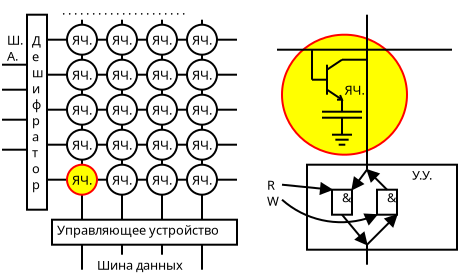 <?xml version="1.0" encoding="UTF-8"?>
<dia:diagram xmlns:dia="http://www.lysator.liu.se/~alla/dia/">
  <dia:layer name="Фон" visible="true" active="true">
    <dia:object type="Standard - Box" version="0" id="O0">
      <dia:attribute name="obj_pos">
        <dia:point val="16.25,9"/>
      </dia:attribute>
      <dia:attribute name="obj_bb">
        <dia:rectangle val="16.2,8.95;23.8,13.3"/>
      </dia:attribute>
      <dia:attribute name="elem_corner">
        <dia:point val="16.25,9"/>
      </dia:attribute>
      <dia:attribute name="elem_width">
        <dia:real val="7.5"/>
      </dia:attribute>
      <dia:attribute name="elem_height">
        <dia:real val="4.25"/>
      </dia:attribute>
      <dia:attribute name="show_background">
        <dia:boolean val="true"/>
      </dia:attribute>
    </dia:object>
    <dia:object type="Standard - Ellipse" version="0" id="O1">
      <dia:attribute name="obj_pos">
        <dia:point val="15,2.5"/>
      </dia:attribute>
      <dia:attribute name="obj_bb">
        <dia:rectangle val="14.95,2.45;21.3,8.55"/>
      </dia:attribute>
      <dia:attribute name="elem_corner">
        <dia:point val="15,2.5"/>
      </dia:attribute>
      <dia:attribute name="elem_width">
        <dia:real val="6.25"/>
      </dia:attribute>
      <dia:attribute name="elem_height">
        <dia:real val="6"/>
      </dia:attribute>
      <dia:attribute name="border_width">
        <dia:real val="0.1"/>
      </dia:attribute>
      <dia:attribute name="border_color">
        <dia:color val="#ff0000"/>
      </dia:attribute>
      <dia:attribute name="inner_color">
        <dia:color val="#ffff00"/>
      </dia:attribute>
    </dia:object>
    <dia:object type="Standard - Line" version="0" id="O2">
      <dia:attribute name="obj_pos">
        <dia:point val="5,14.25"/>
      </dia:attribute>
      <dia:attribute name="obj_bb">
        <dia:rectangle val="4.95,1.7;5.05,14.3"/>
      </dia:attribute>
      <dia:attribute name="conn_endpoints">
        <dia:point val="5,14.25"/>
        <dia:point val="5,1.75"/>
      </dia:attribute>
      <dia:attribute name="numcp">
        <dia:int val="1"/>
      </dia:attribute>
    </dia:object>
    <dia:object type="Standard - Line" version="0" id="O3">
      <dia:attribute name="obj_pos">
        <dia:point val="7,13.5"/>
      </dia:attribute>
      <dia:attribute name="obj_bb">
        <dia:rectangle val="6.95,1.7;7.05,13.55"/>
      </dia:attribute>
      <dia:attribute name="conn_endpoints">
        <dia:point val="7,13.5"/>
        <dia:point val="7,1.75"/>
      </dia:attribute>
      <dia:attribute name="numcp">
        <dia:int val="1"/>
      </dia:attribute>
    </dia:object>
    <dia:object type="Standard - Line" version="0" id="O4">
      <dia:attribute name="obj_pos">
        <dia:point val="9,13.5"/>
      </dia:attribute>
      <dia:attribute name="obj_bb">
        <dia:rectangle val="8.95,1.7;9.05,13.55"/>
      </dia:attribute>
      <dia:attribute name="conn_endpoints">
        <dia:point val="9,13.5"/>
        <dia:point val="9,1.75"/>
      </dia:attribute>
      <dia:attribute name="numcp">
        <dia:int val="1"/>
      </dia:attribute>
    </dia:object>
    <dia:object type="Standard - Line" version="0" id="O5">
      <dia:attribute name="obj_pos">
        <dia:point val="11,14.25"/>
      </dia:attribute>
      <dia:attribute name="obj_bb">
        <dia:rectangle val="10.95,1.7;11.05,14.3"/>
      </dia:attribute>
      <dia:attribute name="conn_endpoints">
        <dia:point val="11,14.25"/>
        <dia:point val="11,1.75"/>
      </dia:attribute>
      <dia:attribute name="numcp">
        <dia:int val="1"/>
      </dia:attribute>
    </dia:object>
    <dia:object type="Standard - Box" version="0" id="O6">
      <dia:attribute name="obj_pos">
        <dia:point val="2.25,1.5"/>
      </dia:attribute>
      <dia:attribute name="obj_bb">
        <dia:rectangle val="2.2,1.45;3.3,11.3"/>
      </dia:attribute>
      <dia:attribute name="elem_corner">
        <dia:point val="2.25,1.5"/>
      </dia:attribute>
      <dia:attribute name="elem_width">
        <dia:real val="1"/>
      </dia:attribute>
      <dia:attribute name="elem_height">
        <dia:real val="9.75"/>
      </dia:attribute>
      <dia:attribute name="show_background">
        <dia:boolean val="true"/>
      </dia:attribute>
    </dia:object>
    <dia:object type="Standard - Box" version="0" id="O7">
      <dia:attribute name="obj_pos">
        <dia:point val="3.5,11.75"/>
      </dia:attribute>
      <dia:attribute name="obj_bb">
        <dia:rectangle val="3.45,11.7;12.8,13.05"/>
      </dia:attribute>
      <dia:attribute name="elem_corner">
        <dia:point val="3.5,11.75"/>
      </dia:attribute>
      <dia:attribute name="elem_width">
        <dia:real val="9.25"/>
      </dia:attribute>
      <dia:attribute name="elem_height">
        <dia:real val="1.25"/>
      </dia:attribute>
      <dia:attribute name="show_background">
        <dia:boolean val="true"/>
      </dia:attribute>
    </dia:object>
    <dia:object type="Standard - Text" version="1" id="O8">
      <dia:attribute name="obj_pos">
        <dia:point val="3.75,12.5"/>
      </dia:attribute>
      <dia:attribute name="obj_bb">
        <dia:rectangle val="3.75,11.905;12.488,12.65"/>
      </dia:attribute>
      <dia:attribute name="text">
        <dia:composite type="text">
          <dia:attribute name="string">
            <dia:string>#Управляющее устройство#</dia:string>
          </dia:attribute>
          <dia:attribute name="font">
            <dia:font family="sans" style="0" name="Helvetica"/>
          </dia:attribute>
          <dia:attribute name="height">
            <dia:real val="0.8"/>
          </dia:attribute>
          <dia:attribute name="pos">
            <dia:point val="3.75,12.5"/>
          </dia:attribute>
          <dia:attribute name="color">
            <dia:color val="#000000"/>
          </dia:attribute>
          <dia:attribute name="alignment">
            <dia:enum val="0"/>
          </dia:attribute>
        </dia:composite>
      </dia:attribute>
      <dia:attribute name="valign">
        <dia:enum val="3"/>
      </dia:attribute>
    </dia:object>
    <dia:object type="Standard - Line" version="0" id="O9">
      <dia:attribute name="obj_pos">
        <dia:point val="1,4"/>
      </dia:attribute>
      <dia:attribute name="obj_bb">
        <dia:rectangle val="0.95,3.95;2.3,4.05"/>
      </dia:attribute>
      <dia:attribute name="conn_endpoints">
        <dia:point val="1,4"/>
        <dia:point val="2.25,4"/>
      </dia:attribute>
      <dia:attribute name="numcp">
        <dia:int val="1"/>
      </dia:attribute>
    </dia:object>
    <dia:object type="Standard - Line" version="0" id="O10">
      <dia:attribute name="obj_pos">
        <dia:point val="1,8.25"/>
      </dia:attribute>
      <dia:attribute name="obj_bb">
        <dia:rectangle val="0.95,8.2;2.3,8.3"/>
      </dia:attribute>
      <dia:attribute name="conn_endpoints">
        <dia:point val="1,8.25"/>
        <dia:point val="2.25,8.25"/>
      </dia:attribute>
      <dia:attribute name="numcp">
        <dia:int val="1"/>
      </dia:attribute>
    </dia:object>
    <dia:object type="Standard - Text" version="1" id="O11">
      <dia:attribute name="obj_pos">
        <dia:point val="1.25,3"/>
      </dia:attribute>
      <dia:attribute name="obj_bb">
        <dia:rectangle val="1.25,2.405;2.135,3.95"/>
      </dia:attribute>
      <dia:attribute name="text">
        <dia:composite type="text">
          <dia:attribute name="string">
            <dia:string>#Ш.
А.#</dia:string>
          </dia:attribute>
          <dia:attribute name="font">
            <dia:font family="sans" style="0" name="Helvetica"/>
          </dia:attribute>
          <dia:attribute name="height">
            <dia:real val="0.8"/>
          </dia:attribute>
          <dia:attribute name="pos">
            <dia:point val="1.25,3"/>
          </dia:attribute>
          <dia:attribute name="color">
            <dia:color val="#000000"/>
          </dia:attribute>
          <dia:attribute name="alignment">
            <dia:enum val="0"/>
          </dia:attribute>
        </dia:composite>
      </dia:attribute>
      <dia:attribute name="valign">
        <dia:enum val="3"/>
      </dia:attribute>
    </dia:object>
    <dia:group>
      <dia:object type="Standard - Line" version="0" id="O12">
        <dia:attribute name="obj_pos">
          <dia:point val="3.25,2.75"/>
        </dia:attribute>
        <dia:attribute name="obj_bb">
          <dia:rectangle val="3.2,2.7;12.8,2.8"/>
        </dia:attribute>
        <dia:attribute name="conn_endpoints">
          <dia:point val="3.25,2.75"/>
          <dia:point val="12.75,2.75"/>
        </dia:attribute>
        <dia:attribute name="numcp">
          <dia:int val="1"/>
        </dia:attribute>
      </dia:object>
      <dia:group>
        <dia:object type="Standard - Ellipse" version="0" id="O13">
          <dia:attribute name="obj_pos">
            <dia:point val="4.25,2"/>
          </dia:attribute>
          <dia:attribute name="obj_bb">
            <dia:rectangle val="4.2,1.95;5.8,3.55"/>
          </dia:attribute>
          <dia:attribute name="elem_corner">
            <dia:point val="4.25,2"/>
          </dia:attribute>
          <dia:attribute name="elem_width">
            <dia:real val="1.5"/>
          </dia:attribute>
          <dia:attribute name="elem_height">
            <dia:real val="1.5"/>
          </dia:attribute>
        </dia:object>
        <dia:object type="Standard - Text" version="1" id="O14">
          <dia:attribute name="obj_pos">
            <dia:point val="4.5,3"/>
          </dia:attribute>
          <dia:attribute name="obj_bb">
            <dia:rectangle val="4.5,2.405;5.588,3.15"/>
          </dia:attribute>
          <dia:attribute name="text">
            <dia:composite type="text">
              <dia:attribute name="string">
                <dia:string>#ЯЧ.#</dia:string>
              </dia:attribute>
              <dia:attribute name="font">
                <dia:font family="sans" style="0" name="Helvetica"/>
              </dia:attribute>
              <dia:attribute name="height">
                <dia:real val="0.8"/>
              </dia:attribute>
              <dia:attribute name="pos">
                <dia:point val="4.5,3"/>
              </dia:attribute>
              <dia:attribute name="color">
                <dia:color val="#000000"/>
              </dia:attribute>
              <dia:attribute name="alignment">
                <dia:enum val="0"/>
              </dia:attribute>
            </dia:composite>
          </dia:attribute>
          <dia:attribute name="valign">
            <dia:enum val="3"/>
          </dia:attribute>
        </dia:object>
      </dia:group>
      <dia:group>
        <dia:object type="Standard - Ellipse" version="0" id="O15">
          <dia:attribute name="obj_pos">
            <dia:point val="6.25,2"/>
          </dia:attribute>
          <dia:attribute name="obj_bb">
            <dia:rectangle val="6.2,1.95;7.8,3.55"/>
          </dia:attribute>
          <dia:attribute name="elem_corner">
            <dia:point val="6.25,2"/>
          </dia:attribute>
          <dia:attribute name="elem_width">
            <dia:real val="1.5"/>
          </dia:attribute>
          <dia:attribute name="elem_height">
            <dia:real val="1.5"/>
          </dia:attribute>
        </dia:object>
        <dia:object type="Standard - Text" version="1" id="O16">
          <dia:attribute name="obj_pos">
            <dia:point val="6.5,3"/>
          </dia:attribute>
          <dia:attribute name="obj_bb">
            <dia:rectangle val="6.5,2.405;7.588,3.15"/>
          </dia:attribute>
          <dia:attribute name="text">
            <dia:composite type="text">
              <dia:attribute name="string">
                <dia:string>#ЯЧ.#</dia:string>
              </dia:attribute>
              <dia:attribute name="font">
                <dia:font family="sans" style="0" name="Helvetica"/>
              </dia:attribute>
              <dia:attribute name="height">
                <dia:real val="0.8"/>
              </dia:attribute>
              <dia:attribute name="pos">
                <dia:point val="6.5,3"/>
              </dia:attribute>
              <dia:attribute name="color">
                <dia:color val="#000000"/>
              </dia:attribute>
              <dia:attribute name="alignment">
                <dia:enum val="0"/>
              </dia:attribute>
            </dia:composite>
          </dia:attribute>
          <dia:attribute name="valign">
            <dia:enum val="3"/>
          </dia:attribute>
        </dia:object>
      </dia:group>
      <dia:group>
        <dia:object type="Standard - Ellipse" version="0" id="O17">
          <dia:attribute name="obj_pos">
            <dia:point val="8.25,2"/>
          </dia:attribute>
          <dia:attribute name="obj_bb">
            <dia:rectangle val="8.2,1.95;9.8,3.55"/>
          </dia:attribute>
          <dia:attribute name="elem_corner">
            <dia:point val="8.25,2"/>
          </dia:attribute>
          <dia:attribute name="elem_width">
            <dia:real val="1.5"/>
          </dia:attribute>
          <dia:attribute name="elem_height">
            <dia:real val="1.5"/>
          </dia:attribute>
        </dia:object>
        <dia:object type="Standard - Text" version="1" id="O18">
          <dia:attribute name="obj_pos">
            <dia:point val="8.5,3"/>
          </dia:attribute>
          <dia:attribute name="obj_bb">
            <dia:rectangle val="8.5,2.405;9.588,3.15"/>
          </dia:attribute>
          <dia:attribute name="text">
            <dia:composite type="text">
              <dia:attribute name="string">
                <dia:string>#ЯЧ.#</dia:string>
              </dia:attribute>
              <dia:attribute name="font">
                <dia:font family="sans" style="0" name="Helvetica"/>
              </dia:attribute>
              <dia:attribute name="height">
                <dia:real val="0.8"/>
              </dia:attribute>
              <dia:attribute name="pos">
                <dia:point val="8.5,3"/>
              </dia:attribute>
              <dia:attribute name="color">
                <dia:color val="#000000"/>
              </dia:attribute>
              <dia:attribute name="alignment">
                <dia:enum val="0"/>
              </dia:attribute>
            </dia:composite>
          </dia:attribute>
          <dia:attribute name="valign">
            <dia:enum val="3"/>
          </dia:attribute>
        </dia:object>
      </dia:group>
      <dia:group>
        <dia:object type="Standard - Ellipse" version="0" id="O19">
          <dia:attribute name="obj_pos">
            <dia:point val="10.25,2"/>
          </dia:attribute>
          <dia:attribute name="obj_bb">
            <dia:rectangle val="10.2,1.95;11.8,3.55"/>
          </dia:attribute>
          <dia:attribute name="elem_corner">
            <dia:point val="10.25,2"/>
          </dia:attribute>
          <dia:attribute name="elem_width">
            <dia:real val="1.5"/>
          </dia:attribute>
          <dia:attribute name="elem_height">
            <dia:real val="1.5"/>
          </dia:attribute>
        </dia:object>
        <dia:object type="Standard - Text" version="1" id="O20">
          <dia:attribute name="obj_pos">
            <dia:point val="10.5,3"/>
          </dia:attribute>
          <dia:attribute name="obj_bb">
            <dia:rectangle val="10.5,2.405;11.588,3.15"/>
          </dia:attribute>
          <dia:attribute name="text">
            <dia:composite type="text">
              <dia:attribute name="string">
                <dia:string>#ЯЧ.#</dia:string>
              </dia:attribute>
              <dia:attribute name="font">
                <dia:font family="sans" style="0" name="Helvetica"/>
              </dia:attribute>
              <dia:attribute name="height">
                <dia:real val="0.8"/>
              </dia:attribute>
              <dia:attribute name="pos">
                <dia:point val="10.5,3"/>
              </dia:attribute>
              <dia:attribute name="color">
                <dia:color val="#000000"/>
              </dia:attribute>
              <dia:attribute name="alignment">
                <dia:enum val="0"/>
              </dia:attribute>
            </dia:composite>
          </dia:attribute>
          <dia:attribute name="valign">
            <dia:enum val="3"/>
          </dia:attribute>
        </dia:object>
      </dia:group>
    </dia:group>
    <dia:group>
      <dia:object type="Standard - Line" version="0" id="O21">
        <dia:attribute name="obj_pos">
          <dia:point val="3.25,4.5"/>
        </dia:attribute>
        <dia:attribute name="obj_bb">
          <dia:rectangle val="3.2,4.45;12.8,4.55"/>
        </dia:attribute>
        <dia:attribute name="conn_endpoints">
          <dia:point val="3.25,4.5"/>
          <dia:point val="12.75,4.5"/>
        </dia:attribute>
        <dia:attribute name="numcp">
          <dia:int val="1"/>
        </dia:attribute>
      </dia:object>
      <dia:group>
        <dia:object type="Standard - Ellipse" version="0" id="O22">
          <dia:attribute name="obj_pos">
            <dia:point val="4.25,3.75"/>
          </dia:attribute>
          <dia:attribute name="obj_bb">
            <dia:rectangle val="4.2,3.7;5.8,5.3"/>
          </dia:attribute>
          <dia:attribute name="elem_corner">
            <dia:point val="4.25,3.75"/>
          </dia:attribute>
          <dia:attribute name="elem_width">
            <dia:real val="1.5"/>
          </dia:attribute>
          <dia:attribute name="elem_height">
            <dia:real val="1.5"/>
          </dia:attribute>
        </dia:object>
        <dia:object type="Standard - Text" version="1" id="O23">
          <dia:attribute name="obj_pos">
            <dia:point val="4.5,4.75"/>
          </dia:attribute>
          <dia:attribute name="obj_bb">
            <dia:rectangle val="4.5,4.155;5.588,4.9"/>
          </dia:attribute>
          <dia:attribute name="text">
            <dia:composite type="text">
              <dia:attribute name="string">
                <dia:string>#ЯЧ.#</dia:string>
              </dia:attribute>
              <dia:attribute name="font">
                <dia:font family="sans" style="0" name="Helvetica"/>
              </dia:attribute>
              <dia:attribute name="height">
                <dia:real val="0.8"/>
              </dia:attribute>
              <dia:attribute name="pos">
                <dia:point val="4.5,4.75"/>
              </dia:attribute>
              <dia:attribute name="color">
                <dia:color val="#000000"/>
              </dia:attribute>
              <dia:attribute name="alignment">
                <dia:enum val="0"/>
              </dia:attribute>
            </dia:composite>
          </dia:attribute>
          <dia:attribute name="valign">
            <dia:enum val="3"/>
          </dia:attribute>
        </dia:object>
      </dia:group>
      <dia:group>
        <dia:object type="Standard - Ellipse" version="0" id="O24">
          <dia:attribute name="obj_pos">
            <dia:point val="6.25,3.75"/>
          </dia:attribute>
          <dia:attribute name="obj_bb">
            <dia:rectangle val="6.2,3.7;7.8,5.3"/>
          </dia:attribute>
          <dia:attribute name="elem_corner">
            <dia:point val="6.25,3.75"/>
          </dia:attribute>
          <dia:attribute name="elem_width">
            <dia:real val="1.5"/>
          </dia:attribute>
          <dia:attribute name="elem_height">
            <dia:real val="1.5"/>
          </dia:attribute>
        </dia:object>
        <dia:object type="Standard - Text" version="1" id="O25">
          <dia:attribute name="obj_pos">
            <dia:point val="6.5,4.75"/>
          </dia:attribute>
          <dia:attribute name="obj_bb">
            <dia:rectangle val="6.5,4.155;7.588,4.9"/>
          </dia:attribute>
          <dia:attribute name="text">
            <dia:composite type="text">
              <dia:attribute name="string">
                <dia:string>#ЯЧ.#</dia:string>
              </dia:attribute>
              <dia:attribute name="font">
                <dia:font family="sans" style="0" name="Helvetica"/>
              </dia:attribute>
              <dia:attribute name="height">
                <dia:real val="0.8"/>
              </dia:attribute>
              <dia:attribute name="pos">
                <dia:point val="6.5,4.75"/>
              </dia:attribute>
              <dia:attribute name="color">
                <dia:color val="#000000"/>
              </dia:attribute>
              <dia:attribute name="alignment">
                <dia:enum val="0"/>
              </dia:attribute>
            </dia:composite>
          </dia:attribute>
          <dia:attribute name="valign">
            <dia:enum val="3"/>
          </dia:attribute>
        </dia:object>
      </dia:group>
      <dia:group>
        <dia:object type="Standard - Ellipse" version="0" id="O26">
          <dia:attribute name="obj_pos">
            <dia:point val="8.25,3.75"/>
          </dia:attribute>
          <dia:attribute name="obj_bb">
            <dia:rectangle val="8.2,3.7;9.8,5.3"/>
          </dia:attribute>
          <dia:attribute name="elem_corner">
            <dia:point val="8.25,3.75"/>
          </dia:attribute>
          <dia:attribute name="elem_width">
            <dia:real val="1.5"/>
          </dia:attribute>
          <dia:attribute name="elem_height">
            <dia:real val="1.5"/>
          </dia:attribute>
        </dia:object>
        <dia:object type="Standard - Text" version="1" id="O27">
          <dia:attribute name="obj_pos">
            <dia:point val="8.5,4.75"/>
          </dia:attribute>
          <dia:attribute name="obj_bb">
            <dia:rectangle val="8.5,4.155;9.588,4.9"/>
          </dia:attribute>
          <dia:attribute name="text">
            <dia:composite type="text">
              <dia:attribute name="string">
                <dia:string>#ЯЧ.#</dia:string>
              </dia:attribute>
              <dia:attribute name="font">
                <dia:font family="sans" style="0" name="Helvetica"/>
              </dia:attribute>
              <dia:attribute name="height">
                <dia:real val="0.8"/>
              </dia:attribute>
              <dia:attribute name="pos">
                <dia:point val="8.5,4.75"/>
              </dia:attribute>
              <dia:attribute name="color">
                <dia:color val="#000000"/>
              </dia:attribute>
              <dia:attribute name="alignment">
                <dia:enum val="0"/>
              </dia:attribute>
            </dia:composite>
          </dia:attribute>
          <dia:attribute name="valign">
            <dia:enum val="3"/>
          </dia:attribute>
        </dia:object>
      </dia:group>
      <dia:group>
        <dia:object type="Standard - Ellipse" version="0" id="O28">
          <dia:attribute name="obj_pos">
            <dia:point val="10.25,3.75"/>
          </dia:attribute>
          <dia:attribute name="obj_bb">
            <dia:rectangle val="10.2,3.7;11.8,5.3"/>
          </dia:attribute>
          <dia:attribute name="elem_corner">
            <dia:point val="10.25,3.75"/>
          </dia:attribute>
          <dia:attribute name="elem_width">
            <dia:real val="1.5"/>
          </dia:attribute>
          <dia:attribute name="elem_height">
            <dia:real val="1.5"/>
          </dia:attribute>
        </dia:object>
        <dia:object type="Standard - Text" version="1" id="O29">
          <dia:attribute name="obj_pos">
            <dia:point val="10.5,4.75"/>
          </dia:attribute>
          <dia:attribute name="obj_bb">
            <dia:rectangle val="10.5,4.155;11.588,4.9"/>
          </dia:attribute>
          <dia:attribute name="text">
            <dia:composite type="text">
              <dia:attribute name="string">
                <dia:string>#ЯЧ.#</dia:string>
              </dia:attribute>
              <dia:attribute name="font">
                <dia:font family="sans" style="0" name="Helvetica"/>
              </dia:attribute>
              <dia:attribute name="height">
                <dia:real val="0.8"/>
              </dia:attribute>
              <dia:attribute name="pos">
                <dia:point val="10.5,4.75"/>
              </dia:attribute>
              <dia:attribute name="color">
                <dia:color val="#000000"/>
              </dia:attribute>
              <dia:attribute name="alignment">
                <dia:enum val="0"/>
              </dia:attribute>
            </dia:composite>
          </dia:attribute>
          <dia:attribute name="valign">
            <dia:enum val="3"/>
          </dia:attribute>
        </dia:object>
      </dia:group>
    </dia:group>
    <dia:group>
      <dia:object type="Standard - Line" version="0" id="O30">
        <dia:attribute name="obj_pos">
          <dia:point val="3.25,6.25"/>
        </dia:attribute>
        <dia:attribute name="obj_bb">
          <dia:rectangle val="3.2,6.2;12.8,6.3"/>
        </dia:attribute>
        <dia:attribute name="conn_endpoints">
          <dia:point val="3.25,6.25"/>
          <dia:point val="12.75,6.25"/>
        </dia:attribute>
        <dia:attribute name="numcp">
          <dia:int val="1"/>
        </dia:attribute>
      </dia:object>
      <dia:group>
        <dia:object type="Standard - Ellipse" version="0" id="O31">
          <dia:attribute name="obj_pos">
            <dia:point val="4.25,5.5"/>
          </dia:attribute>
          <dia:attribute name="obj_bb">
            <dia:rectangle val="4.2,5.45;5.8,7.05"/>
          </dia:attribute>
          <dia:attribute name="elem_corner">
            <dia:point val="4.25,5.5"/>
          </dia:attribute>
          <dia:attribute name="elem_width">
            <dia:real val="1.5"/>
          </dia:attribute>
          <dia:attribute name="elem_height">
            <dia:real val="1.5"/>
          </dia:attribute>
        </dia:object>
        <dia:object type="Standard - Text" version="1" id="O32">
          <dia:attribute name="obj_pos">
            <dia:point val="4.5,6.5"/>
          </dia:attribute>
          <dia:attribute name="obj_bb">
            <dia:rectangle val="4.5,5.905;5.588,6.65"/>
          </dia:attribute>
          <dia:attribute name="text">
            <dia:composite type="text">
              <dia:attribute name="string">
                <dia:string>#ЯЧ.#</dia:string>
              </dia:attribute>
              <dia:attribute name="font">
                <dia:font family="sans" style="0" name="Helvetica"/>
              </dia:attribute>
              <dia:attribute name="height">
                <dia:real val="0.8"/>
              </dia:attribute>
              <dia:attribute name="pos">
                <dia:point val="4.5,6.5"/>
              </dia:attribute>
              <dia:attribute name="color">
                <dia:color val="#000000"/>
              </dia:attribute>
              <dia:attribute name="alignment">
                <dia:enum val="0"/>
              </dia:attribute>
            </dia:composite>
          </dia:attribute>
          <dia:attribute name="valign">
            <dia:enum val="3"/>
          </dia:attribute>
        </dia:object>
      </dia:group>
      <dia:group>
        <dia:object type="Standard - Ellipse" version="0" id="O33">
          <dia:attribute name="obj_pos">
            <dia:point val="6.25,5.5"/>
          </dia:attribute>
          <dia:attribute name="obj_bb">
            <dia:rectangle val="6.2,5.45;7.8,7.05"/>
          </dia:attribute>
          <dia:attribute name="elem_corner">
            <dia:point val="6.25,5.5"/>
          </dia:attribute>
          <dia:attribute name="elem_width">
            <dia:real val="1.5"/>
          </dia:attribute>
          <dia:attribute name="elem_height">
            <dia:real val="1.5"/>
          </dia:attribute>
        </dia:object>
        <dia:object type="Standard - Text" version="1" id="O34">
          <dia:attribute name="obj_pos">
            <dia:point val="6.5,6.5"/>
          </dia:attribute>
          <dia:attribute name="obj_bb">
            <dia:rectangle val="6.5,5.905;7.588,6.65"/>
          </dia:attribute>
          <dia:attribute name="text">
            <dia:composite type="text">
              <dia:attribute name="string">
                <dia:string>#ЯЧ.#</dia:string>
              </dia:attribute>
              <dia:attribute name="font">
                <dia:font family="sans" style="0" name="Helvetica"/>
              </dia:attribute>
              <dia:attribute name="height">
                <dia:real val="0.8"/>
              </dia:attribute>
              <dia:attribute name="pos">
                <dia:point val="6.5,6.5"/>
              </dia:attribute>
              <dia:attribute name="color">
                <dia:color val="#000000"/>
              </dia:attribute>
              <dia:attribute name="alignment">
                <dia:enum val="0"/>
              </dia:attribute>
            </dia:composite>
          </dia:attribute>
          <dia:attribute name="valign">
            <dia:enum val="3"/>
          </dia:attribute>
        </dia:object>
      </dia:group>
      <dia:group>
        <dia:object type="Standard - Ellipse" version="0" id="O35">
          <dia:attribute name="obj_pos">
            <dia:point val="8.25,5.5"/>
          </dia:attribute>
          <dia:attribute name="obj_bb">
            <dia:rectangle val="8.2,5.45;9.8,7.05"/>
          </dia:attribute>
          <dia:attribute name="elem_corner">
            <dia:point val="8.25,5.5"/>
          </dia:attribute>
          <dia:attribute name="elem_width">
            <dia:real val="1.5"/>
          </dia:attribute>
          <dia:attribute name="elem_height">
            <dia:real val="1.5"/>
          </dia:attribute>
        </dia:object>
        <dia:object type="Standard - Text" version="1" id="O36">
          <dia:attribute name="obj_pos">
            <dia:point val="8.5,6.5"/>
          </dia:attribute>
          <dia:attribute name="obj_bb">
            <dia:rectangle val="8.5,5.905;9.588,6.65"/>
          </dia:attribute>
          <dia:attribute name="text">
            <dia:composite type="text">
              <dia:attribute name="string">
                <dia:string>#ЯЧ.#</dia:string>
              </dia:attribute>
              <dia:attribute name="font">
                <dia:font family="sans" style="0" name="Helvetica"/>
              </dia:attribute>
              <dia:attribute name="height">
                <dia:real val="0.8"/>
              </dia:attribute>
              <dia:attribute name="pos">
                <dia:point val="8.5,6.5"/>
              </dia:attribute>
              <dia:attribute name="color">
                <dia:color val="#000000"/>
              </dia:attribute>
              <dia:attribute name="alignment">
                <dia:enum val="0"/>
              </dia:attribute>
            </dia:composite>
          </dia:attribute>
          <dia:attribute name="valign">
            <dia:enum val="3"/>
          </dia:attribute>
        </dia:object>
      </dia:group>
      <dia:group>
        <dia:object type="Standard - Ellipse" version="0" id="O37">
          <dia:attribute name="obj_pos">
            <dia:point val="10.25,5.5"/>
          </dia:attribute>
          <dia:attribute name="obj_bb">
            <dia:rectangle val="10.2,5.45;11.8,7.05"/>
          </dia:attribute>
          <dia:attribute name="elem_corner">
            <dia:point val="10.25,5.5"/>
          </dia:attribute>
          <dia:attribute name="elem_width">
            <dia:real val="1.5"/>
          </dia:attribute>
          <dia:attribute name="elem_height">
            <dia:real val="1.5"/>
          </dia:attribute>
        </dia:object>
        <dia:object type="Standard - Text" version="1" id="O38">
          <dia:attribute name="obj_pos">
            <dia:point val="10.5,6.5"/>
          </dia:attribute>
          <dia:attribute name="obj_bb">
            <dia:rectangle val="10.5,5.905;11.588,6.65"/>
          </dia:attribute>
          <dia:attribute name="text">
            <dia:composite type="text">
              <dia:attribute name="string">
                <dia:string>#ЯЧ.#</dia:string>
              </dia:attribute>
              <dia:attribute name="font">
                <dia:font family="sans" style="0" name="Helvetica"/>
              </dia:attribute>
              <dia:attribute name="height">
                <dia:real val="0.8"/>
              </dia:attribute>
              <dia:attribute name="pos">
                <dia:point val="10.5,6.5"/>
              </dia:attribute>
              <dia:attribute name="color">
                <dia:color val="#000000"/>
              </dia:attribute>
              <dia:attribute name="alignment">
                <dia:enum val="0"/>
              </dia:attribute>
            </dia:composite>
          </dia:attribute>
          <dia:attribute name="valign">
            <dia:enum val="3"/>
          </dia:attribute>
        </dia:object>
      </dia:group>
    </dia:group>
    <dia:group>
      <dia:object type="Standard - Line" version="0" id="O39">
        <dia:attribute name="obj_pos">
          <dia:point val="3.25,8"/>
        </dia:attribute>
        <dia:attribute name="obj_bb">
          <dia:rectangle val="3.2,7.95;12.8,8.05"/>
        </dia:attribute>
        <dia:attribute name="conn_endpoints">
          <dia:point val="3.25,8"/>
          <dia:point val="12.75,8"/>
        </dia:attribute>
        <dia:attribute name="numcp">
          <dia:int val="1"/>
        </dia:attribute>
      </dia:object>
      <dia:group>
        <dia:object type="Standard - Ellipse" version="0" id="O40">
          <dia:attribute name="obj_pos">
            <dia:point val="4.25,7.25"/>
          </dia:attribute>
          <dia:attribute name="obj_bb">
            <dia:rectangle val="4.2,7.2;5.8,8.8"/>
          </dia:attribute>
          <dia:attribute name="elem_corner">
            <dia:point val="4.25,7.25"/>
          </dia:attribute>
          <dia:attribute name="elem_width">
            <dia:real val="1.5"/>
          </dia:attribute>
          <dia:attribute name="elem_height">
            <dia:real val="1.5"/>
          </dia:attribute>
        </dia:object>
        <dia:object type="Standard - Text" version="1" id="O41">
          <dia:attribute name="obj_pos">
            <dia:point val="4.5,8.25"/>
          </dia:attribute>
          <dia:attribute name="obj_bb">
            <dia:rectangle val="4.5,7.655;5.588,8.4"/>
          </dia:attribute>
          <dia:attribute name="text">
            <dia:composite type="text">
              <dia:attribute name="string">
                <dia:string>#ЯЧ.#</dia:string>
              </dia:attribute>
              <dia:attribute name="font">
                <dia:font family="sans" style="0" name="Helvetica"/>
              </dia:attribute>
              <dia:attribute name="height">
                <dia:real val="0.8"/>
              </dia:attribute>
              <dia:attribute name="pos">
                <dia:point val="4.5,8.25"/>
              </dia:attribute>
              <dia:attribute name="color">
                <dia:color val="#000000"/>
              </dia:attribute>
              <dia:attribute name="alignment">
                <dia:enum val="0"/>
              </dia:attribute>
            </dia:composite>
          </dia:attribute>
          <dia:attribute name="valign">
            <dia:enum val="3"/>
          </dia:attribute>
        </dia:object>
      </dia:group>
      <dia:group>
        <dia:object type="Standard - Ellipse" version="0" id="O42">
          <dia:attribute name="obj_pos">
            <dia:point val="6.25,7.25"/>
          </dia:attribute>
          <dia:attribute name="obj_bb">
            <dia:rectangle val="6.2,7.2;7.8,8.8"/>
          </dia:attribute>
          <dia:attribute name="elem_corner">
            <dia:point val="6.25,7.25"/>
          </dia:attribute>
          <dia:attribute name="elem_width">
            <dia:real val="1.5"/>
          </dia:attribute>
          <dia:attribute name="elem_height">
            <dia:real val="1.5"/>
          </dia:attribute>
        </dia:object>
        <dia:object type="Standard - Text" version="1" id="O43">
          <dia:attribute name="obj_pos">
            <dia:point val="6.5,8.25"/>
          </dia:attribute>
          <dia:attribute name="obj_bb">
            <dia:rectangle val="6.5,7.655;7.588,8.4"/>
          </dia:attribute>
          <dia:attribute name="text">
            <dia:composite type="text">
              <dia:attribute name="string">
                <dia:string>#ЯЧ.#</dia:string>
              </dia:attribute>
              <dia:attribute name="font">
                <dia:font family="sans" style="0" name="Helvetica"/>
              </dia:attribute>
              <dia:attribute name="height">
                <dia:real val="0.8"/>
              </dia:attribute>
              <dia:attribute name="pos">
                <dia:point val="6.5,8.25"/>
              </dia:attribute>
              <dia:attribute name="color">
                <dia:color val="#000000"/>
              </dia:attribute>
              <dia:attribute name="alignment">
                <dia:enum val="0"/>
              </dia:attribute>
            </dia:composite>
          </dia:attribute>
          <dia:attribute name="valign">
            <dia:enum val="3"/>
          </dia:attribute>
        </dia:object>
      </dia:group>
      <dia:group>
        <dia:object type="Standard - Ellipse" version="0" id="O44">
          <dia:attribute name="obj_pos">
            <dia:point val="8.25,7.25"/>
          </dia:attribute>
          <dia:attribute name="obj_bb">
            <dia:rectangle val="8.2,7.2;9.8,8.8"/>
          </dia:attribute>
          <dia:attribute name="elem_corner">
            <dia:point val="8.25,7.25"/>
          </dia:attribute>
          <dia:attribute name="elem_width">
            <dia:real val="1.5"/>
          </dia:attribute>
          <dia:attribute name="elem_height">
            <dia:real val="1.5"/>
          </dia:attribute>
        </dia:object>
        <dia:object type="Standard - Text" version="1" id="O45">
          <dia:attribute name="obj_pos">
            <dia:point val="8.5,8.25"/>
          </dia:attribute>
          <dia:attribute name="obj_bb">
            <dia:rectangle val="8.5,7.655;9.588,8.4"/>
          </dia:attribute>
          <dia:attribute name="text">
            <dia:composite type="text">
              <dia:attribute name="string">
                <dia:string>#ЯЧ.#</dia:string>
              </dia:attribute>
              <dia:attribute name="font">
                <dia:font family="sans" style="0" name="Helvetica"/>
              </dia:attribute>
              <dia:attribute name="height">
                <dia:real val="0.8"/>
              </dia:attribute>
              <dia:attribute name="pos">
                <dia:point val="8.5,8.25"/>
              </dia:attribute>
              <dia:attribute name="color">
                <dia:color val="#000000"/>
              </dia:attribute>
              <dia:attribute name="alignment">
                <dia:enum val="0"/>
              </dia:attribute>
            </dia:composite>
          </dia:attribute>
          <dia:attribute name="valign">
            <dia:enum val="3"/>
          </dia:attribute>
        </dia:object>
      </dia:group>
      <dia:group>
        <dia:object type="Standard - Ellipse" version="0" id="O46">
          <dia:attribute name="obj_pos">
            <dia:point val="10.25,7.25"/>
          </dia:attribute>
          <dia:attribute name="obj_bb">
            <dia:rectangle val="10.2,7.2;11.8,8.8"/>
          </dia:attribute>
          <dia:attribute name="elem_corner">
            <dia:point val="10.25,7.25"/>
          </dia:attribute>
          <dia:attribute name="elem_width">
            <dia:real val="1.5"/>
          </dia:attribute>
          <dia:attribute name="elem_height">
            <dia:real val="1.5"/>
          </dia:attribute>
        </dia:object>
        <dia:object type="Standard - Text" version="1" id="O47">
          <dia:attribute name="obj_pos">
            <dia:point val="10.5,8.25"/>
          </dia:attribute>
          <dia:attribute name="obj_bb">
            <dia:rectangle val="10.5,7.655;11.588,8.4"/>
          </dia:attribute>
          <dia:attribute name="text">
            <dia:composite type="text">
              <dia:attribute name="string">
                <dia:string>#ЯЧ.#</dia:string>
              </dia:attribute>
              <dia:attribute name="font">
                <dia:font family="sans" style="0" name="Helvetica"/>
              </dia:attribute>
              <dia:attribute name="height">
                <dia:real val="0.8"/>
              </dia:attribute>
              <dia:attribute name="pos">
                <dia:point val="10.5,8.25"/>
              </dia:attribute>
              <dia:attribute name="color">
                <dia:color val="#000000"/>
              </dia:attribute>
              <dia:attribute name="alignment">
                <dia:enum val="0"/>
              </dia:attribute>
            </dia:composite>
          </dia:attribute>
          <dia:attribute name="valign">
            <dia:enum val="3"/>
          </dia:attribute>
        </dia:object>
      </dia:group>
    </dia:group>
    <dia:object type="Standard - Line" version="0" id="O48">
      <dia:attribute name="obj_pos">
        <dia:point val="3.25,9.75"/>
      </dia:attribute>
      <dia:attribute name="obj_bb">
        <dia:rectangle val="3.2,9.7;12.8,9.8"/>
      </dia:attribute>
      <dia:attribute name="conn_endpoints">
        <dia:point val="3.25,9.75"/>
        <dia:point val="12.75,9.75"/>
      </dia:attribute>
      <dia:attribute name="numcp">
        <dia:int val="1"/>
      </dia:attribute>
    </dia:object>
    <dia:group>
      <dia:object type="Standard - Ellipse" version="0" id="O49">
        <dia:attribute name="obj_pos">
          <dia:point val="4.25,9"/>
        </dia:attribute>
        <dia:attribute name="obj_bb">
          <dia:rectangle val="4.2,8.95;5.8,10.55"/>
        </dia:attribute>
        <dia:attribute name="elem_corner">
          <dia:point val="4.25,9"/>
        </dia:attribute>
        <dia:attribute name="elem_width">
          <dia:real val="1.5"/>
        </dia:attribute>
        <dia:attribute name="elem_height">
          <dia:real val="1.5"/>
        </dia:attribute>
        <dia:attribute name="border_width">
          <dia:real val="0.1"/>
        </dia:attribute>
        <dia:attribute name="border_color">
          <dia:color val="#ff0000"/>
        </dia:attribute>
        <dia:attribute name="inner_color">
          <dia:color val="#ffff00"/>
        </dia:attribute>
      </dia:object>
      <dia:object type="Standard - Text" version="1" id="O50">
        <dia:attribute name="obj_pos">
          <dia:point val="4.5,10"/>
        </dia:attribute>
        <dia:attribute name="obj_bb">
          <dia:rectangle val="4.5,9.405;5.588,10.15"/>
        </dia:attribute>
        <dia:attribute name="text">
          <dia:composite type="text">
            <dia:attribute name="string">
              <dia:string>#ЯЧ.#</dia:string>
            </dia:attribute>
            <dia:attribute name="font">
              <dia:font family="sans" style="0" name="Helvetica"/>
            </dia:attribute>
            <dia:attribute name="height">
              <dia:real val="0.8"/>
            </dia:attribute>
            <dia:attribute name="pos">
              <dia:point val="4.5,10"/>
            </dia:attribute>
            <dia:attribute name="color">
              <dia:color val="#000000"/>
            </dia:attribute>
            <dia:attribute name="alignment">
              <dia:enum val="0"/>
            </dia:attribute>
          </dia:composite>
        </dia:attribute>
        <dia:attribute name="valign">
          <dia:enum val="3"/>
        </dia:attribute>
      </dia:object>
    </dia:group>
    <dia:group>
      <dia:object type="Standard - Ellipse" version="0" id="O51">
        <dia:attribute name="obj_pos">
          <dia:point val="6.25,9"/>
        </dia:attribute>
        <dia:attribute name="obj_bb">
          <dia:rectangle val="6.2,8.95;7.8,10.55"/>
        </dia:attribute>
        <dia:attribute name="elem_corner">
          <dia:point val="6.25,9"/>
        </dia:attribute>
        <dia:attribute name="elem_width">
          <dia:real val="1.5"/>
        </dia:attribute>
        <dia:attribute name="elem_height">
          <dia:real val="1.5"/>
        </dia:attribute>
      </dia:object>
      <dia:object type="Standard - Text" version="1" id="O52">
        <dia:attribute name="obj_pos">
          <dia:point val="6.5,10"/>
        </dia:attribute>
        <dia:attribute name="obj_bb">
          <dia:rectangle val="6.5,9.405;7.588,10.15"/>
        </dia:attribute>
        <dia:attribute name="text">
          <dia:composite type="text">
            <dia:attribute name="string">
              <dia:string>#ЯЧ.#</dia:string>
            </dia:attribute>
            <dia:attribute name="font">
              <dia:font family="sans" style="0" name="Helvetica"/>
            </dia:attribute>
            <dia:attribute name="height">
              <dia:real val="0.8"/>
            </dia:attribute>
            <dia:attribute name="pos">
              <dia:point val="6.5,10"/>
            </dia:attribute>
            <dia:attribute name="color">
              <dia:color val="#000000"/>
            </dia:attribute>
            <dia:attribute name="alignment">
              <dia:enum val="0"/>
            </dia:attribute>
          </dia:composite>
        </dia:attribute>
        <dia:attribute name="valign">
          <dia:enum val="3"/>
        </dia:attribute>
      </dia:object>
    </dia:group>
    <dia:group>
      <dia:object type="Standard - Ellipse" version="0" id="O53">
        <dia:attribute name="obj_pos">
          <dia:point val="8.25,9"/>
        </dia:attribute>
        <dia:attribute name="obj_bb">
          <dia:rectangle val="8.2,8.95;9.8,10.55"/>
        </dia:attribute>
        <dia:attribute name="elem_corner">
          <dia:point val="8.25,9"/>
        </dia:attribute>
        <dia:attribute name="elem_width">
          <dia:real val="1.5"/>
        </dia:attribute>
        <dia:attribute name="elem_height">
          <dia:real val="1.5"/>
        </dia:attribute>
      </dia:object>
      <dia:object type="Standard - Text" version="1" id="O54">
        <dia:attribute name="obj_pos">
          <dia:point val="8.5,10"/>
        </dia:attribute>
        <dia:attribute name="obj_bb">
          <dia:rectangle val="8.5,9.405;9.588,10.15"/>
        </dia:attribute>
        <dia:attribute name="text">
          <dia:composite type="text">
            <dia:attribute name="string">
              <dia:string>#ЯЧ.#</dia:string>
            </dia:attribute>
            <dia:attribute name="font">
              <dia:font family="sans" style="0" name="Helvetica"/>
            </dia:attribute>
            <dia:attribute name="height">
              <dia:real val="0.8"/>
            </dia:attribute>
            <dia:attribute name="pos">
              <dia:point val="8.5,10"/>
            </dia:attribute>
            <dia:attribute name="color">
              <dia:color val="#000000"/>
            </dia:attribute>
            <dia:attribute name="alignment">
              <dia:enum val="0"/>
            </dia:attribute>
          </dia:composite>
        </dia:attribute>
        <dia:attribute name="valign">
          <dia:enum val="3"/>
        </dia:attribute>
      </dia:object>
    </dia:group>
    <dia:group>
      <dia:object type="Standard - Ellipse" version="0" id="O55">
        <dia:attribute name="obj_pos">
          <dia:point val="10.25,9"/>
        </dia:attribute>
        <dia:attribute name="obj_bb">
          <dia:rectangle val="10.2,8.95;11.8,10.55"/>
        </dia:attribute>
        <dia:attribute name="elem_corner">
          <dia:point val="10.25,9"/>
        </dia:attribute>
        <dia:attribute name="elem_width">
          <dia:real val="1.5"/>
        </dia:attribute>
        <dia:attribute name="elem_height">
          <dia:real val="1.5"/>
        </dia:attribute>
      </dia:object>
      <dia:object type="Standard - Text" version="1" id="O56">
        <dia:attribute name="obj_pos">
          <dia:point val="10.5,10"/>
        </dia:attribute>
        <dia:attribute name="obj_bb">
          <dia:rectangle val="10.5,9.405;11.588,10.15"/>
        </dia:attribute>
        <dia:attribute name="text">
          <dia:composite type="text">
            <dia:attribute name="string">
              <dia:string>#ЯЧ.#</dia:string>
            </dia:attribute>
            <dia:attribute name="font">
              <dia:font family="sans" style="0" name="Helvetica"/>
            </dia:attribute>
            <dia:attribute name="height">
              <dia:real val="0.8"/>
            </dia:attribute>
            <dia:attribute name="pos">
              <dia:point val="10.5,10"/>
            </dia:attribute>
            <dia:attribute name="color">
              <dia:color val="#000000"/>
            </dia:attribute>
            <dia:attribute name="alignment">
              <dia:enum val="0"/>
            </dia:attribute>
          </dia:composite>
        </dia:attribute>
        <dia:attribute name="valign">
          <dia:enum val="3"/>
        </dia:attribute>
      </dia:object>
    </dia:group>
    <dia:object type="Standard - Line" version="0" id="O57">
      <dia:attribute name="obj_pos">
        <dia:point val="1,5.25"/>
      </dia:attribute>
      <dia:attribute name="obj_bb">
        <dia:rectangle val="0.95,5.2;2.3,5.3"/>
      </dia:attribute>
      <dia:attribute name="conn_endpoints">
        <dia:point val="1,5.25"/>
        <dia:point val="2.25,5.25"/>
      </dia:attribute>
      <dia:attribute name="numcp">
        <dia:int val="1"/>
      </dia:attribute>
    </dia:object>
    <dia:object type="Standard - Line" version="0" id="O58">
      <dia:attribute name="obj_pos">
        <dia:point val="1,6.75"/>
      </dia:attribute>
      <dia:attribute name="obj_bb">
        <dia:rectangle val="0.95,6.7;2.3,6.8"/>
      </dia:attribute>
      <dia:attribute name="conn_endpoints">
        <dia:point val="1,6.75"/>
        <dia:point val="2.25,6.75"/>
      </dia:attribute>
      <dia:attribute name="numcp">
        <dia:int val="1"/>
      </dia:attribute>
    </dia:object>
    <dia:object type="Standard - Text" version="1" id="O59">
      <dia:attribute name="obj_pos">
        <dia:point val="4,1.5"/>
      </dia:attribute>
      <dia:attribute name="obj_bb">
        <dia:rectangle val="4,0.905;12.303,1.65"/>
      </dia:attribute>
      <dia:attribute name="text">
        <dia:composite type="text">
          <dia:attribute name="string">
            <dia:string>#. . . . . . . . . . . . . . . . . . . . .#</dia:string>
          </dia:attribute>
          <dia:attribute name="font">
            <dia:font family="sans" style="0" name="Helvetica"/>
          </dia:attribute>
          <dia:attribute name="height">
            <dia:real val="0.8"/>
          </dia:attribute>
          <dia:attribute name="pos">
            <dia:point val="4,1.5"/>
          </dia:attribute>
          <dia:attribute name="color">
            <dia:color val="#000000"/>
          </dia:attribute>
          <dia:attribute name="alignment">
            <dia:enum val="0"/>
          </dia:attribute>
        </dia:composite>
      </dia:attribute>
      <dia:attribute name="valign">
        <dia:enum val="3"/>
      </dia:attribute>
    </dia:object>
    <dia:object type="Standard - Text" version="1" id="O60">
      <dia:attribute name="obj_pos">
        <dia:point val="5.75,14.25"/>
      </dia:attribute>
      <dia:attribute name="obj_bb">
        <dia:rectangle val="5.75,13.655;10.412,14.4"/>
      </dia:attribute>
      <dia:attribute name="text">
        <dia:composite type="text">
          <dia:attribute name="string">
            <dia:string>#Шина данных#</dia:string>
          </dia:attribute>
          <dia:attribute name="font">
            <dia:font family="sans" style="0" name="Helvetica"/>
          </dia:attribute>
          <dia:attribute name="height">
            <dia:real val="0.8"/>
          </dia:attribute>
          <dia:attribute name="pos">
            <dia:point val="5.75,14.25"/>
          </dia:attribute>
          <dia:attribute name="color">
            <dia:color val="#000000"/>
          </dia:attribute>
          <dia:attribute name="alignment">
            <dia:enum val="0"/>
          </dia:attribute>
        </dia:composite>
      </dia:attribute>
      <dia:attribute name="valign">
        <dia:enum val="3"/>
      </dia:attribute>
    </dia:object>
    <dia:object type="Standard - Line" version="0" id="O61">
      <dia:attribute name="obj_pos">
        <dia:point val="19.25,1.5"/>
      </dia:attribute>
      <dia:attribute name="obj_bb">
        <dia:rectangle val="19.2,1.45;19.3,9.3"/>
      </dia:attribute>
      <dia:attribute name="conn_endpoints">
        <dia:point val="19.25,1.5"/>
        <dia:point val="19.25,9.25"/>
      </dia:attribute>
      <dia:attribute name="numcp">
        <dia:int val="1"/>
      </dia:attribute>
    </dia:object>
    <dia:object type="Standard - Line" version="0" id="O62">
      <dia:attribute name="obj_pos">
        <dia:point val="23.5,3.25"/>
      </dia:attribute>
      <dia:attribute name="obj_bb">
        <dia:rectangle val="14.7,3.2;23.55,3.3"/>
      </dia:attribute>
      <dia:attribute name="conn_endpoints">
        <dia:point val="23.5,3.25"/>
        <dia:point val="14.75,3.25"/>
      </dia:attribute>
      <dia:attribute name="numcp">
        <dia:int val="1"/>
      </dia:attribute>
    </dia:object>
    <dia:object type="Circuit - NPN Transistor" version="1" id="O63">
      <dia:attribute name="obj_pos">
        <dia:point val="16.5,3.75"/>
      </dia:attribute>
      <dia:attribute name="obj_bb">
        <dia:rectangle val="16.5,3.708;18.046,5.8"/>
      </dia:attribute>
      <dia:attribute name="meta">
        <dia:composite type="dict"/>
      </dia:attribute>
      <dia:attribute name="elem_corner">
        <dia:point val="16.5,3.75"/>
      </dia:attribute>
      <dia:attribute name="elem_width">
        <dia:real val="1.5"/>
      </dia:attribute>
      <dia:attribute name="elem_height">
        <dia:real val="2"/>
      </dia:attribute>
      <dia:attribute name="line_width">
        <dia:real val="0.1"/>
      </dia:attribute>
      <dia:attribute name="line_colour">
        <dia:color val="#000000"/>
      </dia:attribute>
      <dia:attribute name="fill_colour">
        <dia:color val="#ffffff"/>
      </dia:attribute>
      <dia:attribute name="show_background">
        <dia:boolean val="true"/>
      </dia:attribute>
      <dia:attribute name="line_style">
        <dia:enum val="0"/>
        <dia:real val="1"/>
      </dia:attribute>
      <dia:attribute name="flip_horizontal">
        <dia:boolean val="false"/>
      </dia:attribute>
      <dia:attribute name="flip_vertical">
        <dia:boolean val="false"/>
      </dia:attribute>
      <dia:attribute name="subscale">
        <dia:real val="1"/>
      </dia:attribute>
    </dia:object>
    <dia:object type="Standard - Line" version="0" id="O64">
      <dia:attribute name="obj_pos">
        <dia:point val="16.5,4.75"/>
      </dia:attribute>
      <dia:attribute name="obj_bb">
        <dia:rectangle val="16.45,3.2;16.55,4.8"/>
      </dia:attribute>
      <dia:attribute name="conn_endpoints">
        <dia:point val="16.5,4.75"/>
        <dia:point val="16.5,3.25"/>
      </dia:attribute>
      <dia:attribute name="numcp">
        <dia:int val="1"/>
      </dia:attribute>
    </dia:object>
    <dia:object type="Standard - Line" version="0" id="O65">
      <dia:attribute name="obj_pos">
        <dia:point val="18,3.75"/>
      </dia:attribute>
      <dia:attribute name="obj_bb">
        <dia:rectangle val="17.95,3.7;19.3,3.8"/>
      </dia:attribute>
      <dia:attribute name="conn_endpoints">
        <dia:point val="18,3.75"/>
        <dia:point val="19.25,3.75"/>
      </dia:attribute>
      <dia:attribute name="numcp">
        <dia:int val="1"/>
      </dia:attribute>
      <dia:connections>
        <dia:connection handle="0" to="O63" connection="1"/>
      </dia:connections>
    </dia:object>
    <dia:object type="Circuit - Vertical Capacitor" version="1" id="O66">
      <dia:attribute name="obj_pos">
        <dia:point val="17,5.75"/>
      </dia:attribute>
      <dia:attribute name="obj_bb">
        <dia:rectangle val="17,5.75;19,7.25"/>
      </dia:attribute>
      <dia:attribute name="meta">
        <dia:composite type="dict"/>
      </dia:attribute>
      <dia:attribute name="elem_corner">
        <dia:point val="17,5.75"/>
      </dia:attribute>
      <dia:attribute name="elem_width">
        <dia:real val="2"/>
      </dia:attribute>
      <dia:attribute name="elem_height">
        <dia:real val="1.5"/>
      </dia:attribute>
      <dia:attribute name="line_width">
        <dia:real val="0.1"/>
      </dia:attribute>
      <dia:attribute name="line_colour">
        <dia:color val="#000000"/>
      </dia:attribute>
      <dia:attribute name="fill_colour">
        <dia:color val="#ffffff"/>
      </dia:attribute>
      <dia:attribute name="show_background">
        <dia:boolean val="true"/>
      </dia:attribute>
      <dia:attribute name="line_style">
        <dia:enum val="0"/>
        <dia:real val="1"/>
      </dia:attribute>
      <dia:attribute name="flip_horizontal">
        <dia:boolean val="false"/>
      </dia:attribute>
      <dia:attribute name="flip_vertical">
        <dia:boolean val="false"/>
      </dia:attribute>
      <dia:attribute name="subscale">
        <dia:real val="1"/>
      </dia:attribute>
    </dia:object>
    <dia:object type="Circuit - Ground" version="1" id="O67">
      <dia:attribute name="obj_pos">
        <dia:point val="17.5,7"/>
      </dia:attribute>
      <dia:attribute name="obj_bb">
        <dia:rectangle val="17.5,7;18.5,8.05"/>
      </dia:attribute>
      <dia:attribute name="meta">
        <dia:composite type="dict"/>
      </dia:attribute>
      <dia:attribute name="elem_corner">
        <dia:point val="17.5,7"/>
      </dia:attribute>
      <dia:attribute name="elem_width">
        <dia:real val="1"/>
      </dia:attribute>
      <dia:attribute name="elem_height">
        <dia:real val="1"/>
      </dia:attribute>
      <dia:attribute name="line_width">
        <dia:real val="0.1"/>
      </dia:attribute>
      <dia:attribute name="line_colour">
        <dia:color val="#000000"/>
      </dia:attribute>
      <dia:attribute name="fill_colour">
        <dia:color val="#ffffff"/>
      </dia:attribute>
      <dia:attribute name="show_background">
        <dia:boolean val="true"/>
      </dia:attribute>
      <dia:attribute name="line_style">
        <dia:enum val="0"/>
        <dia:real val="1"/>
      </dia:attribute>
      <dia:attribute name="flip_horizontal">
        <dia:boolean val="false"/>
      </dia:attribute>
      <dia:attribute name="flip_vertical">
        <dia:boolean val="false"/>
      </dia:attribute>
      <dia:attribute name="subscale">
        <dia:real val="1"/>
      </dia:attribute>
    </dia:object>
    <dia:group>
      <dia:object type="Standard - Box" version="0" id="O68">
        <dia:attribute name="obj_pos">
          <dia:point val="17.5,10.25"/>
        </dia:attribute>
        <dia:attribute name="obj_bb">
          <dia:rectangle val="17.45,10.2;18.55,11.55"/>
        </dia:attribute>
        <dia:attribute name="elem_corner">
          <dia:point val="17.5,10.25"/>
        </dia:attribute>
        <dia:attribute name="elem_width">
          <dia:real val="1"/>
        </dia:attribute>
        <dia:attribute name="elem_height">
          <dia:real val="1.25"/>
        </dia:attribute>
        <dia:attribute name="show_background">
          <dia:boolean val="true"/>
        </dia:attribute>
      </dia:object>
      <dia:object type="Standard - Text" version="1" id="O69">
        <dia:attribute name="obj_pos">
          <dia:point val="18,10.875"/>
        </dia:attribute>
        <dia:attribute name="obj_bb">
          <dia:rectangle val="18,10.28;18.5,11.025"/>
        </dia:attribute>
        <dia:attribute name="text">
          <dia:composite type="text">
            <dia:attribute name="string">
              <dia:string>#&amp;#</dia:string>
            </dia:attribute>
            <dia:attribute name="font">
              <dia:font family="sans" style="0" name="Helvetica"/>
            </dia:attribute>
            <dia:attribute name="height">
              <dia:real val="0.8"/>
            </dia:attribute>
            <dia:attribute name="pos">
              <dia:point val="18,10.875"/>
            </dia:attribute>
            <dia:attribute name="color">
              <dia:color val="#000000"/>
            </dia:attribute>
            <dia:attribute name="alignment">
              <dia:enum val="0"/>
            </dia:attribute>
          </dia:composite>
        </dia:attribute>
        <dia:attribute name="valign">
          <dia:enum val="3"/>
        </dia:attribute>
        <dia:connections>
          <dia:connection handle="0" to="O68" connection="8"/>
        </dia:connections>
      </dia:object>
    </dia:group>
    <dia:object type="Standard - Line" version="0" id="O70">
      <dia:attribute name="obj_pos">
        <dia:point val="19.25,9.25"/>
      </dia:attribute>
      <dia:attribute name="obj_bb">
        <dia:rectangle val="18.43,9.18;19.32,10.339"/>
      </dia:attribute>
      <dia:attribute name="conn_endpoints">
        <dia:point val="19.25,9.25"/>
        <dia:point val="18.5,10.25"/>
      </dia:attribute>
      <dia:attribute name="numcp">
        <dia:int val="1"/>
      </dia:attribute>
      <dia:attribute name="end_arrow">
        <dia:enum val="3"/>
      </dia:attribute>
      <dia:attribute name="end_arrow_length">
        <dia:real val="0.5"/>
      </dia:attribute>
      <dia:attribute name="end_arrow_width">
        <dia:real val="0.5"/>
      </dia:attribute>
      <dia:connections>
        <dia:connection handle="1" to="O68" connection="2"/>
      </dia:connections>
    </dia:object>
    <dia:object type="Standard - Line" version="0" id="O71">
      <dia:attribute name="obj_pos">
        <dia:point val="15,10"/>
      </dia:attribute>
      <dia:attribute name="obj_bb">
        <dia:rectangle val="14.945,9.866;17.611,10.524"/>
      </dia:attribute>
      <dia:attribute name="conn_endpoints">
        <dia:point val="15,10"/>
        <dia:point val="17.5,10.25"/>
      </dia:attribute>
      <dia:attribute name="numcp">
        <dia:int val="1"/>
      </dia:attribute>
      <dia:attribute name="end_arrow">
        <dia:enum val="3"/>
      </dia:attribute>
      <dia:attribute name="end_arrow_length">
        <dia:real val="0.5"/>
      </dia:attribute>
      <dia:attribute name="end_arrow_width">
        <dia:real val="0.5"/>
      </dia:attribute>
      <dia:connections>
        <dia:connection handle="1" to="O68" connection="0"/>
      </dia:connections>
    </dia:object>
    <dia:object type="Standard - Line" version="0" id="O72">
      <dia:attribute name="obj_pos">
        <dia:point val="18,11.5"/>
      </dia:attribute>
      <dia:attribute name="obj_bb">
        <dia:rectangle val="17.93,11.43;19.322,13.086"/>
      </dia:attribute>
      <dia:attribute name="conn_endpoints">
        <dia:point val="18,11.5"/>
        <dia:point val="19.25,13"/>
      </dia:attribute>
      <dia:attribute name="numcp">
        <dia:int val="1"/>
      </dia:attribute>
      <dia:attribute name="end_arrow">
        <dia:enum val="3"/>
      </dia:attribute>
      <dia:attribute name="end_arrow_length">
        <dia:real val="0.5"/>
      </dia:attribute>
      <dia:attribute name="end_arrow_width">
        <dia:real val="0.5"/>
      </dia:attribute>
      <dia:connections>
        <dia:connection handle="0" to="O68" connection="6"/>
      </dia:connections>
    </dia:object>
    <dia:group>
      <dia:object type="Standard - Box" version="0" id="O73">
        <dia:attribute name="obj_pos">
          <dia:point val="19.75,10.25"/>
        </dia:attribute>
        <dia:attribute name="obj_bb">
          <dia:rectangle val="19.7,10.2;20.8,11.55"/>
        </dia:attribute>
        <dia:attribute name="elem_corner">
          <dia:point val="19.75,10.25"/>
        </dia:attribute>
        <dia:attribute name="elem_width">
          <dia:real val="1"/>
        </dia:attribute>
        <dia:attribute name="elem_height">
          <dia:real val="1.25"/>
        </dia:attribute>
        <dia:attribute name="show_background">
          <dia:boolean val="true"/>
        </dia:attribute>
      </dia:object>
      <dia:object type="Standard - Text" version="1" id="O74">
        <dia:attribute name="obj_pos">
          <dia:point val="20.25,10.875"/>
        </dia:attribute>
        <dia:attribute name="obj_bb">
          <dia:rectangle val="20.25,10.28;20.75,11.025"/>
        </dia:attribute>
        <dia:attribute name="text">
          <dia:composite type="text">
            <dia:attribute name="string">
              <dia:string>#&amp;#</dia:string>
            </dia:attribute>
            <dia:attribute name="font">
              <dia:font family="sans" style="0" name="Helvetica"/>
            </dia:attribute>
            <dia:attribute name="height">
              <dia:real val="0.8"/>
            </dia:attribute>
            <dia:attribute name="pos">
              <dia:point val="20.25,10.875"/>
            </dia:attribute>
            <dia:attribute name="color">
              <dia:color val="#000000"/>
            </dia:attribute>
            <dia:attribute name="alignment">
              <dia:enum val="0"/>
            </dia:attribute>
          </dia:composite>
        </dia:attribute>
        <dia:attribute name="valign">
          <dia:enum val="3"/>
        </dia:attribute>
        <dia:connections>
          <dia:connection handle="0" to="O73" connection="8"/>
        </dia:connections>
      </dia:object>
    </dia:group>
    <dia:object type="Standard - Line" version="0" id="O75">
      <dia:attribute name="obj_pos">
        <dia:point val="20.25,10.25"/>
      </dia:attribute>
      <dia:attribute name="obj_bb">
        <dia:rectangle val="19.171,9.171;20.321,10.321"/>
      </dia:attribute>
      <dia:attribute name="conn_endpoints">
        <dia:point val="20.25,10.25"/>
        <dia:point val="19.25,9.25"/>
      </dia:attribute>
      <dia:attribute name="numcp">
        <dia:int val="1"/>
      </dia:attribute>
      <dia:attribute name="end_arrow">
        <dia:enum val="3"/>
      </dia:attribute>
      <dia:attribute name="end_arrow_length">
        <dia:real val="0.5"/>
      </dia:attribute>
      <dia:attribute name="end_arrow_width">
        <dia:real val="0.5"/>
      </dia:attribute>
      <dia:connections>
        <dia:connection handle="0" to="O73" connection="1"/>
      </dia:connections>
    </dia:object>
    <dia:object type="Standard - Line" version="0" id="O76">
      <dia:attribute name="obj_pos">
        <dia:point val="19.25,13"/>
      </dia:attribute>
      <dia:attribute name="obj_bb">
        <dia:rectangle val="19.179,11.421;20.829,13.071"/>
      </dia:attribute>
      <dia:attribute name="conn_endpoints">
        <dia:point val="19.25,13"/>
        <dia:point val="20.75,11.5"/>
      </dia:attribute>
      <dia:attribute name="numcp">
        <dia:int val="1"/>
      </dia:attribute>
      <dia:attribute name="end_arrow">
        <dia:enum val="3"/>
      </dia:attribute>
      <dia:attribute name="end_arrow_length">
        <dia:real val="0.5"/>
      </dia:attribute>
      <dia:attribute name="end_arrow_width">
        <dia:real val="0.5"/>
      </dia:attribute>
      <dia:connections>
        <dia:connection handle="1" to="O73" connection="7"/>
      </dia:connections>
    </dia:object>
    <dia:object type="Standard - Arc" version="0" id="O77">
      <dia:attribute name="obj_pos">
        <dia:point val="15,10.75"/>
      </dia:attribute>
      <dia:attribute name="obj_bb">
        <dia:rectangle val="14.943,10.693;19.807,12.045"/>
      </dia:attribute>
      <dia:attribute name="conn_endpoints">
        <dia:point val="15,10.75"/>
        <dia:point val="19.75,11.5"/>
      </dia:attribute>
      <dia:attribute name="curve_distance">
        <dia:real val="0.706"/>
      </dia:attribute>
      <dia:attribute name="end_arrow">
        <dia:enum val="3"/>
      </dia:attribute>
      <dia:attribute name="end_arrow_length">
        <dia:real val="0.5"/>
      </dia:attribute>
      <dia:attribute name="end_arrow_width">
        <dia:real val="0.5"/>
      </dia:attribute>
      <dia:connections>
        <dia:connection handle="1" to="O73" connection="5"/>
      </dia:connections>
    </dia:object>
    <dia:object type="Standard - Line" version="0" id="O78">
      <dia:attribute name="obj_pos">
        <dia:point val="19.25,14"/>
      </dia:attribute>
      <dia:attribute name="obj_bb">
        <dia:rectangle val="19.2,12.95;19.3,14.05"/>
      </dia:attribute>
      <dia:attribute name="conn_endpoints">
        <dia:point val="19.25,14"/>
        <dia:point val="19.25,13"/>
      </dia:attribute>
      <dia:attribute name="numcp">
        <dia:int val="1"/>
      </dia:attribute>
    </dia:object>
    <dia:object type="Standard - Text" version="1" id="O79">
      <dia:attribute name="obj_pos">
        <dia:point val="14.25,10.25"/>
      </dia:attribute>
      <dia:attribute name="obj_bb">
        <dia:rectangle val="14.25,9.655;14.883,11.2"/>
      </dia:attribute>
      <dia:attribute name="text">
        <dia:composite type="text">
          <dia:attribute name="string">
            <dia:string>#R
W#</dia:string>
          </dia:attribute>
          <dia:attribute name="font">
            <dia:font family="sans" style="0" name="Helvetica"/>
          </dia:attribute>
          <dia:attribute name="height">
            <dia:real val="0.8"/>
          </dia:attribute>
          <dia:attribute name="pos">
            <dia:point val="14.25,10.25"/>
          </dia:attribute>
          <dia:attribute name="color">
            <dia:color val="#000000"/>
          </dia:attribute>
          <dia:attribute name="alignment">
            <dia:enum val="0"/>
          </dia:attribute>
        </dia:composite>
      </dia:attribute>
      <dia:attribute name="valign">
        <dia:enum val="3"/>
      </dia:attribute>
    </dia:object>
    <dia:object type="Standard - Text" version="1" id="O80">
      <dia:attribute name="obj_pos">
        <dia:point val="21.5,9.75"/>
      </dia:attribute>
      <dia:attribute name="obj_bb">
        <dia:rectangle val="21.5,9.155;22.68,9.9"/>
      </dia:attribute>
      <dia:attribute name="text">
        <dia:composite type="text">
          <dia:attribute name="string">
            <dia:string>#У.У.#</dia:string>
          </dia:attribute>
          <dia:attribute name="font">
            <dia:font family="sans" style="0" name="Helvetica"/>
          </dia:attribute>
          <dia:attribute name="height">
            <dia:real val="0.8"/>
          </dia:attribute>
          <dia:attribute name="pos">
            <dia:point val="21.5,9.75"/>
          </dia:attribute>
          <dia:attribute name="color">
            <dia:color val="#000000"/>
          </dia:attribute>
          <dia:attribute name="alignment">
            <dia:enum val="0"/>
          </dia:attribute>
        </dia:composite>
      </dia:attribute>
      <dia:attribute name="valign">
        <dia:enum val="3"/>
      </dia:attribute>
    </dia:object>
    <dia:object type="Standard - Text" version="1" id="O81">
      <dia:attribute name="obj_pos">
        <dia:point val="2.5,3.025"/>
      </dia:attribute>
      <dia:attribute name="obj_bb">
        <dia:rectangle val="2.5,2.43;3.085,10.375"/>
      </dia:attribute>
      <dia:attribute name="text">
        <dia:composite type="text">
          <dia:attribute name="string">
            <dia:string>#Д
е
ш
и
ф
р
а
т
о
р#</dia:string>
          </dia:attribute>
          <dia:attribute name="font">
            <dia:font family="sans" style="0" name="Helvetica"/>
          </dia:attribute>
          <dia:attribute name="height">
            <dia:real val="0.8"/>
          </dia:attribute>
          <dia:attribute name="pos">
            <dia:point val="2.5,3.025"/>
          </dia:attribute>
          <dia:attribute name="color">
            <dia:color val="#000000"/>
          </dia:attribute>
          <dia:attribute name="alignment">
            <dia:enum val="0"/>
          </dia:attribute>
        </dia:composite>
      </dia:attribute>
      <dia:attribute name="valign">
        <dia:enum val="3"/>
      </dia:attribute>
      <dia:connections>
        <dia:connection handle="0" to="O6" connection="8"/>
      </dia:connections>
    </dia:object>
    <dia:object type="Standard - Text" version="1" id="O82">
      <dia:attribute name="obj_pos">
        <dia:point val="18.125,5.5"/>
      </dia:attribute>
      <dia:attribute name="obj_bb">
        <dia:rectangle val="18.125,4.905;19.212,5.65"/>
      </dia:attribute>
      <dia:attribute name="text">
        <dia:composite type="text">
          <dia:attribute name="string">
            <dia:string>#ЯЧ.#</dia:string>
          </dia:attribute>
          <dia:attribute name="font">
            <dia:font family="sans" style="0" name="Helvetica"/>
          </dia:attribute>
          <dia:attribute name="height">
            <dia:real val="0.8"/>
          </dia:attribute>
          <dia:attribute name="pos">
            <dia:point val="18.125,5.5"/>
          </dia:attribute>
          <dia:attribute name="color">
            <dia:color val="#000000"/>
          </dia:attribute>
          <dia:attribute name="alignment">
            <dia:enum val="0"/>
          </dia:attribute>
        </dia:composite>
      </dia:attribute>
      <dia:attribute name="valign">
        <dia:enum val="3"/>
      </dia:attribute>
      <dia:connections>
        <dia:connection handle="0" to="O1" connection="8"/>
      </dia:connections>
    </dia:object>
  </dia:layer>
</dia:diagram>
